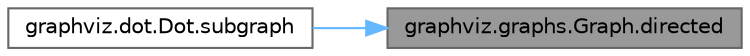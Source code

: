 digraph "graphviz.graphs.Graph.directed"
{
 // LATEX_PDF_SIZE
  bgcolor="transparent";
  edge [fontname=Helvetica,fontsize=10,labelfontname=Helvetica,labelfontsize=10];
  node [fontname=Helvetica,fontsize=10,shape=box,height=0.2,width=0.4];
  rankdir="RL";
  Node1 [id="Node000001",label="graphviz.graphs.Graph.directed",height=0.2,width=0.4,color="gray40", fillcolor="grey60", style="filled", fontcolor="black",tooltip=" "];
  Node1 -> Node2 [id="edge1_Node000001_Node000002",dir="back",color="steelblue1",style="solid",tooltip=" "];
  Node2 [id="Node000002",label="graphviz.dot.Dot.subgraph",height=0.2,width=0.4,color="grey40", fillcolor="white", style="filled",URL="$classgraphviz_1_1dot_1_1_dot.html#aa9f1022e8fe3d291fb929fbb4af7f831",tooltip=" "];
}
